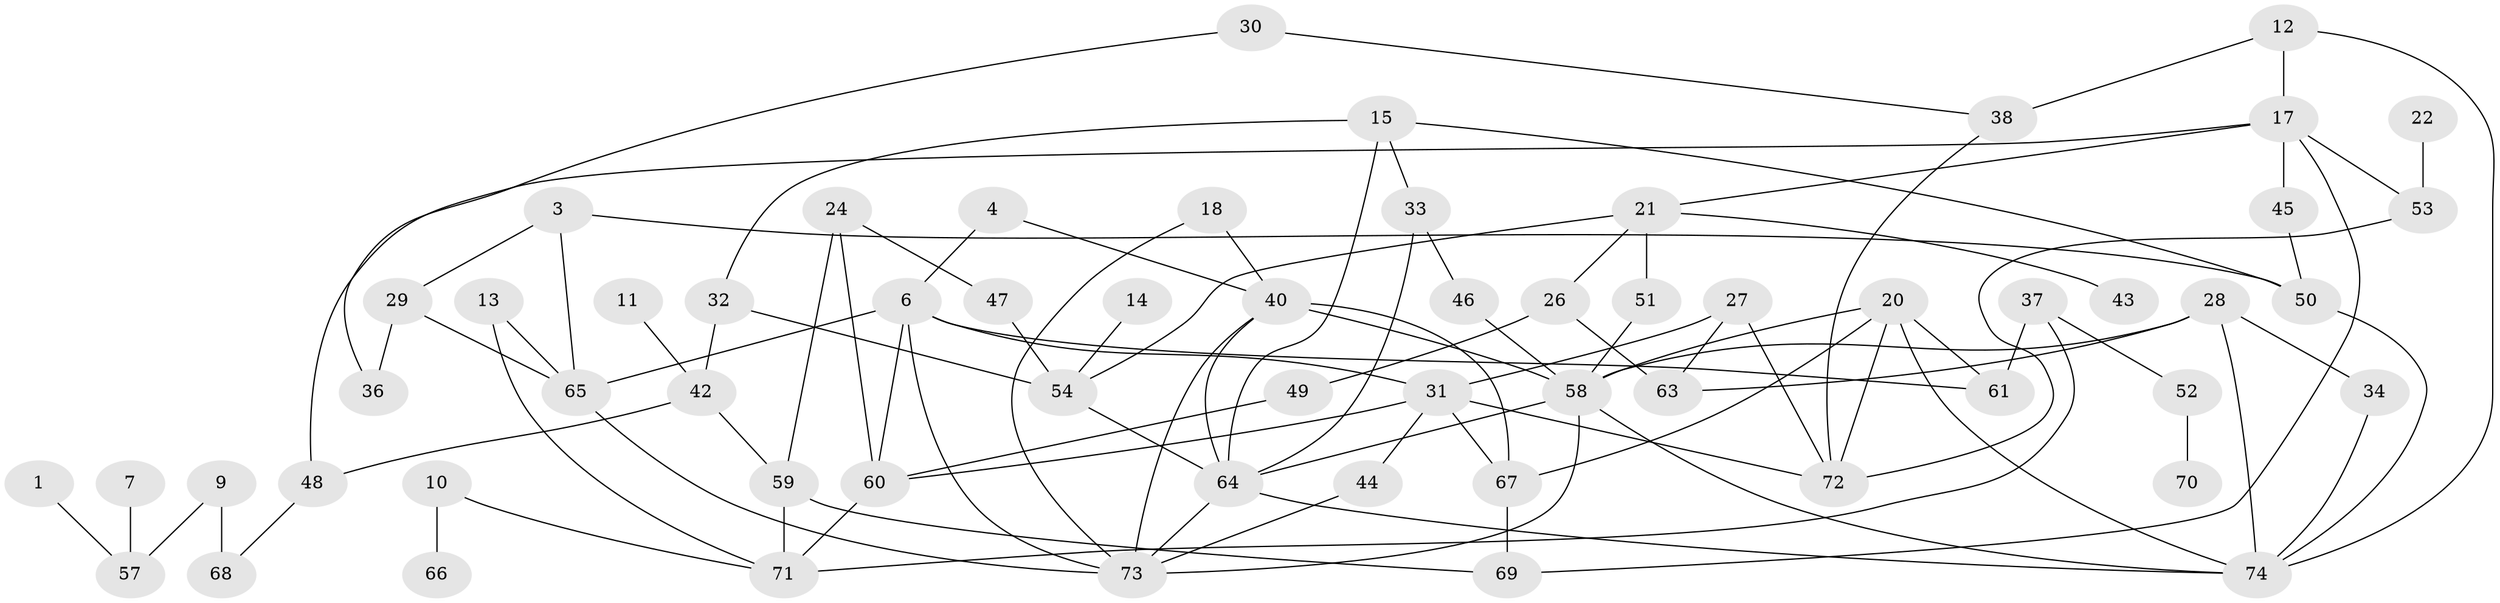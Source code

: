 // original degree distribution, {1: 0.20945945945945946, 4: 0.16216216216216217, 2: 0.25, 3: 0.22297297297297297, 0: 0.07432432432432433, 5: 0.060810810810810814, 6: 0.013513513513513514, 9: 0.006756756756756757}
// Generated by graph-tools (version 1.1) at 2025/00/03/09/25 03:00:54]
// undirected, 61 vertices, 100 edges
graph export_dot {
graph [start="1"]
  node [color=gray90,style=filled];
  1;
  3;
  4;
  6;
  7;
  9;
  10;
  11;
  12;
  13;
  14;
  15;
  17;
  18;
  20;
  21;
  22;
  24;
  26;
  27;
  28;
  29;
  30;
  31;
  32;
  33;
  34;
  36;
  37;
  38;
  40;
  42;
  43;
  44;
  45;
  46;
  47;
  48;
  49;
  50;
  51;
  52;
  53;
  54;
  57;
  58;
  59;
  60;
  61;
  63;
  64;
  65;
  66;
  67;
  68;
  69;
  70;
  71;
  72;
  73;
  74;
  1 -- 57 [weight=1.0];
  3 -- 29 [weight=1.0];
  3 -- 50 [weight=1.0];
  3 -- 65 [weight=1.0];
  4 -- 6 [weight=1.0];
  4 -- 40 [weight=1.0];
  6 -- 31 [weight=2.0];
  6 -- 60 [weight=1.0];
  6 -- 61 [weight=1.0];
  6 -- 65 [weight=1.0];
  6 -- 73 [weight=1.0];
  7 -- 57 [weight=1.0];
  9 -- 57 [weight=1.0];
  9 -- 68 [weight=2.0];
  10 -- 66 [weight=1.0];
  10 -- 71 [weight=1.0];
  11 -- 42 [weight=1.0];
  12 -- 17 [weight=1.0];
  12 -- 38 [weight=2.0];
  12 -- 74 [weight=2.0];
  13 -- 65 [weight=1.0];
  13 -- 71 [weight=1.0];
  14 -- 54 [weight=1.0];
  15 -- 32 [weight=1.0];
  15 -- 33 [weight=1.0];
  15 -- 50 [weight=1.0];
  15 -- 64 [weight=1.0];
  17 -- 21 [weight=1.0];
  17 -- 45 [weight=1.0];
  17 -- 48 [weight=1.0];
  17 -- 53 [weight=1.0];
  17 -- 69 [weight=1.0];
  18 -- 40 [weight=1.0];
  18 -- 73 [weight=1.0];
  20 -- 58 [weight=1.0];
  20 -- 61 [weight=1.0];
  20 -- 67 [weight=1.0];
  20 -- 72 [weight=1.0];
  20 -- 74 [weight=1.0];
  21 -- 26 [weight=1.0];
  21 -- 43 [weight=1.0];
  21 -- 51 [weight=1.0];
  21 -- 54 [weight=1.0];
  22 -- 53 [weight=1.0];
  24 -- 47 [weight=1.0];
  24 -- 59 [weight=1.0];
  24 -- 60 [weight=1.0];
  26 -- 49 [weight=1.0];
  26 -- 63 [weight=1.0];
  27 -- 31 [weight=1.0];
  27 -- 63 [weight=1.0];
  27 -- 72 [weight=1.0];
  28 -- 34 [weight=1.0];
  28 -- 58 [weight=1.0];
  28 -- 63 [weight=1.0];
  28 -- 74 [weight=2.0];
  29 -- 36 [weight=1.0];
  29 -- 65 [weight=1.0];
  30 -- 36 [weight=1.0];
  30 -- 38 [weight=1.0];
  31 -- 44 [weight=1.0];
  31 -- 60 [weight=2.0];
  31 -- 67 [weight=1.0];
  31 -- 72 [weight=1.0];
  32 -- 42 [weight=1.0];
  32 -- 54 [weight=1.0];
  33 -- 46 [weight=1.0];
  33 -- 64 [weight=1.0];
  34 -- 74 [weight=1.0];
  37 -- 52 [weight=1.0];
  37 -- 61 [weight=1.0];
  37 -- 71 [weight=1.0];
  38 -- 72 [weight=1.0];
  40 -- 58 [weight=1.0];
  40 -- 64 [weight=1.0];
  40 -- 67 [weight=1.0];
  40 -- 73 [weight=1.0];
  42 -- 48 [weight=1.0];
  42 -- 59 [weight=1.0];
  44 -- 73 [weight=1.0];
  45 -- 50 [weight=1.0];
  46 -- 58 [weight=1.0];
  47 -- 54 [weight=1.0];
  48 -- 68 [weight=1.0];
  49 -- 60 [weight=2.0];
  50 -- 74 [weight=1.0];
  51 -- 58 [weight=1.0];
  52 -- 70 [weight=1.0];
  53 -- 72 [weight=1.0];
  54 -- 64 [weight=1.0];
  58 -- 64 [weight=1.0];
  58 -- 73 [weight=1.0];
  58 -- 74 [weight=1.0];
  59 -- 69 [weight=1.0];
  59 -- 71 [weight=1.0];
  60 -- 71 [weight=1.0];
  64 -- 73 [weight=1.0];
  64 -- 74 [weight=1.0];
  65 -- 73 [weight=1.0];
  67 -- 69 [weight=1.0];
}
